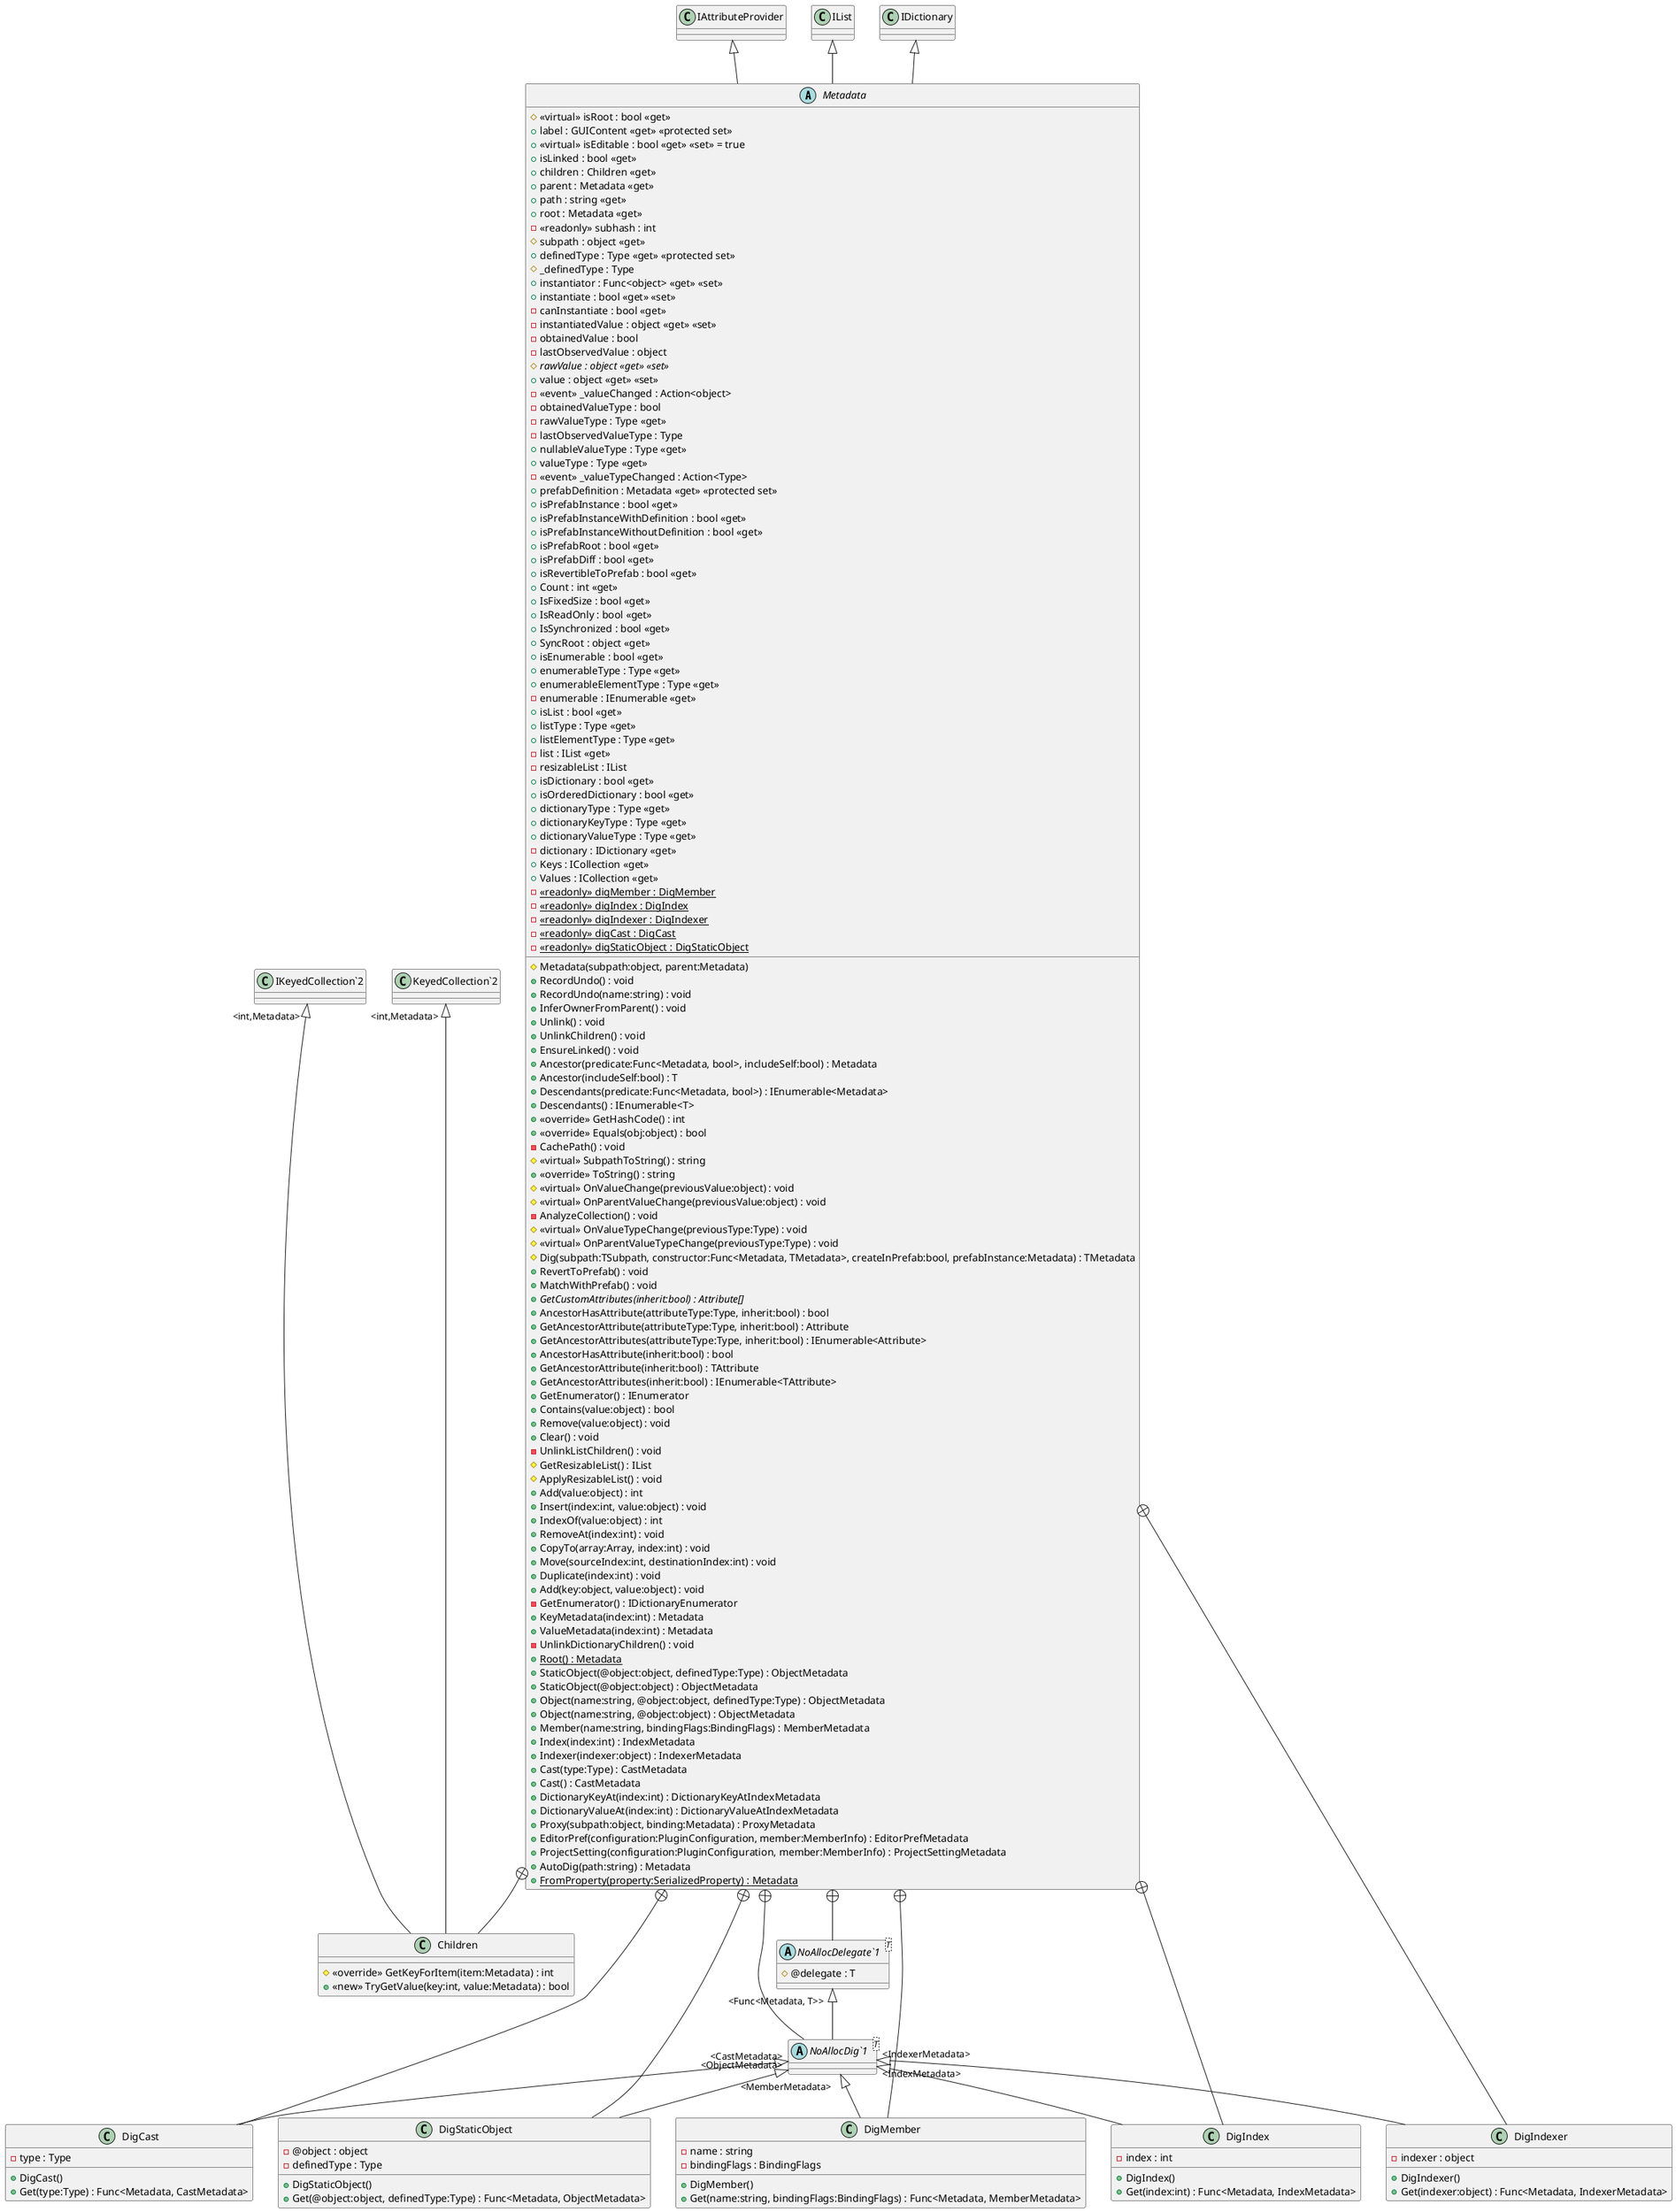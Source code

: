 @startuml
abstract class Metadata {
    # Metadata(subpath:object, parent:Metadata)
    # <<virtual>> isRoot : bool <<get>>
    + label : GUIContent <<get>> <<protected set>>
    + <<virtual>> isEditable : bool <<get>> <<set>> = true
    + RecordUndo() : void
    + RecordUndo(name:string) : void
    + InferOwnerFromParent() : void
    + isLinked : bool <<get>>
    + Unlink() : void
    + UnlinkChildren() : void
    + EnsureLinked() : void
    + children : Children <<get>>
    + parent : Metadata <<get>>
    + path : string <<get>>
    + root : Metadata <<get>>
    + Ancestor(predicate:Func<Metadata, bool>, includeSelf:bool) : Metadata
    + Ancestor(includeSelf:bool) : T
    + Descendants(predicate:Func<Metadata, bool>) : IEnumerable<Metadata>
    + Descendants() : IEnumerable<T>
    - <<readonly>> subhash : int
    + <<override>> GetHashCode() : int
    + <<override>> Equals(obj:object) : bool
    # subpath : object <<get>>
    - CachePath() : void
    # <<virtual>> SubpathToString() : string
    + <<override>> ToString() : string
    + definedType : Type <<get>> <<protected set>>
    # _definedType : Type
    + instantiator : Func<object> <<get>> <<set>>
    + instantiate : bool <<get>> <<set>>
    - canInstantiate : bool <<get>>
    - instantiatedValue : object <<get>> <<set>>
    - obtainedValue : bool
    - lastObservedValue : object
    # {abstract} rawValue : object <<get>> <<set>>
    + value : object <<get>> <<set>>
    # <<virtual>> OnValueChange(previousValue:object) : void
    # <<virtual>> OnParentValueChange(previousValue:object) : void
    -  <<event>> _valueChanged : Action<object> 
    - obtainedValueType : bool
    - rawValueType : Type <<get>>
    - lastObservedValueType : Type
    + nullableValueType : Type <<get>>
    + valueType : Type <<get>>
    - AnalyzeCollection() : void
    # <<virtual>> OnValueTypeChange(previousType:Type) : void
    # <<virtual>> OnParentValueTypeChange(previousType:Type) : void
    -  <<event>> _valueTypeChanged : Action<Type> 
    # Dig(subpath:TSubpath, constructor:Func<Metadata, TMetadata>, createInPrefab:bool, prefabInstance:Metadata) : TMetadata
    + prefabDefinition : Metadata <<get>> <<protected set>>
    + isPrefabInstance : bool <<get>>
    + isPrefabInstanceWithDefinition : bool <<get>>
    + isPrefabInstanceWithoutDefinition : bool <<get>>
    + isPrefabRoot : bool <<get>>
    + isPrefabDiff : bool <<get>>
    + isRevertibleToPrefab : bool <<get>>
    + RevertToPrefab() : void
    + MatchWithPrefab() : void
    + {abstract} GetCustomAttributes(inherit:bool) : Attribute[]
    + AncestorHasAttribute(attributeType:Type, inherit:bool) : bool
    + GetAncestorAttribute(attributeType:Type, inherit:bool) : Attribute
    + GetAncestorAttributes(attributeType:Type, inherit:bool) : IEnumerable<Attribute>
    + AncestorHasAttribute(inherit:bool) : bool
    + GetAncestorAttribute(inherit:bool) : TAttribute
    + GetAncestorAttributes(inherit:bool) : IEnumerable<TAttribute>
    + GetEnumerator() : IEnumerator
    + Count : int <<get>>
    + IsFixedSize : bool <<get>>
    + IsReadOnly : bool <<get>>
    + IsSynchronized : bool <<get>>
    + SyncRoot : object <<get>>
    + Contains(value:object) : bool
    + Remove(value:object) : void
    + Clear() : void
    + isEnumerable : bool <<get>>
    + enumerableType : Type <<get>>
    + enumerableElementType : Type <<get>>
    - enumerable : IEnumerable <<get>>
    + isList : bool <<get>>
    + listType : Type <<get>>
    + listElementType : Type <<get>>
    - list : IList <<get>>
    - UnlinkListChildren() : void
    - resizableList : IList
    # GetResizableList() : IList
    # ApplyResizableList() : void
    + Add(value:object) : int
    + Insert(index:int, value:object) : void
    + IndexOf(value:object) : int
    + RemoveAt(index:int) : void
    + CopyTo(array:Array, index:int) : void
    + Move(sourceIndex:int, destinationIndex:int) : void
    + Duplicate(index:int) : void
    + isDictionary : bool <<get>>
    + isOrderedDictionary : bool <<get>>
    + dictionaryType : Type <<get>>
    + dictionaryKeyType : Type <<get>>
    + dictionaryValueType : Type <<get>>
    - dictionary : IDictionary <<get>>
    + Keys : ICollection <<get>>
    + Values : ICollection <<get>>
    + Add(key:object, value:object) : void
    - GetEnumerator() : IDictionaryEnumerator
    + KeyMetadata(index:int) : Metadata
    + ValueMetadata(index:int) : Metadata
    - UnlinkDictionaryChildren() : void
    - {static} <<readonly>> digMember : DigMember
    - {static} <<readonly>> digIndex : DigIndex
    - {static} <<readonly>> digIndexer : DigIndexer
    - {static} <<readonly>> digCast : DigCast
    - {static} <<readonly>> digStaticObject : DigStaticObject
    + {static} Root() : Metadata
    + StaticObject(@object:object, definedType:Type) : ObjectMetadata
    + StaticObject(@object:object) : ObjectMetadata
    + Object(name:string, @object:object, definedType:Type) : ObjectMetadata
    + Object(name:string, @object:object) : ObjectMetadata
    + Member(name:string, bindingFlags:BindingFlags) : MemberMetadata
    + Index(index:int) : IndexMetadata
    + Indexer(indexer:object) : IndexerMetadata
    + Cast(type:Type) : CastMetadata
    + Cast() : CastMetadata
    + DictionaryKeyAt(index:int) : DictionaryKeyAtIndexMetadata
    + DictionaryValueAt(index:int) : DictionaryValueAtIndexMetadata
    + Proxy(subpath:object, binding:Metadata) : ProxyMetadata
    + EditorPref(configuration:PluginConfiguration, member:MemberInfo) : EditorPrefMetadata
    + ProjectSetting(configuration:PluginConfiguration, member:MemberInfo) : ProjectSettingMetadata
    + AutoDig(path:string) : Metadata
    + {static} FromProperty(property:SerializedProperty) : Metadata
}
class Children {
    # <<override>> GetKeyForItem(item:Metadata) : int
    + <<new>> TryGetValue(key:int, value:Metadata) : bool
}
abstract class "NoAllocDelegate`1"<T> {
    # @delegate : T
}
abstract class "NoAllocDig`1"<T> {
}
class DigMember {
    + DigMember()
    - name : string
    - bindingFlags : BindingFlags
    + Get(name:string, bindingFlags:BindingFlags) : Func<Metadata, MemberMetadata>
}
class DigIndex {
    + DigIndex()
    - index : int
    + Get(index:int) : Func<Metadata, IndexMetadata>
}
class DigIndexer {
    + DigIndexer()
    - indexer : object
    + Get(indexer:object) : Func<Metadata, IndexerMetadata>
}
class DigCast {
    + DigCast()
    - type : Type
    + Get(type:Type) : Func<Metadata, CastMetadata>
}
class DigStaticObject {
    + DigStaticObject()
    - @object : object
    - definedType : Type
    + Get(@object:object, definedType:Type) : Func<Metadata, ObjectMetadata>
}
IAttributeProvider <|-- Metadata
IList <|-- Metadata
IDictionary <|-- Metadata
Metadata +-- Children
"KeyedCollection`2" "<int,Metadata>" <|-- Children
"IKeyedCollection`2" "<int,Metadata>" <|-- Children
Metadata +-- "NoAllocDelegate`1"
Metadata +-- "NoAllocDig`1"
"NoAllocDelegate`1" "<Func<Metadata, T>>" <|-- "NoAllocDig`1"
Metadata +-- DigMember
"NoAllocDig`1" "<MemberMetadata>" <|-- DigMember
Metadata +-- DigIndex
"NoAllocDig`1" "<IndexMetadata>" <|-- DigIndex
Metadata +-- DigIndexer
"NoAllocDig`1" "<IndexerMetadata>" <|-- DigIndexer
Metadata +-- DigCast
"NoAllocDig`1" "<CastMetadata>" <|-- DigCast
Metadata +-- DigStaticObject
"NoAllocDig`1" "<ObjectMetadata>" <|-- DigStaticObject
@enduml
